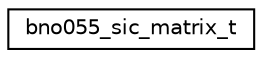 digraph "Graphical Class Hierarchy"
{
  edge [fontname="Helvetica",fontsize="10",labelfontname="Helvetica",labelfontsize="10"];
  node [fontname="Helvetica",fontsize="10",shape=record];
  rankdir="LR";
  Node1 [label="bno055_sic_matrix_t",height=0.2,width=0.4,color="black", fillcolor="white", style="filled",URL="$structbno055__sic__matrix__t.html",tooltip="struct for soft iron calibration matrix "];
}
